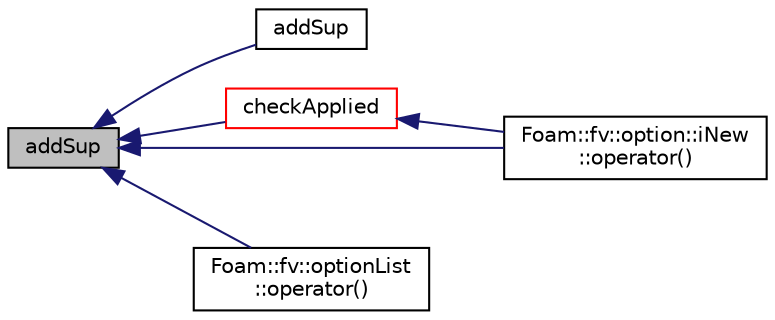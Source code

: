 digraph "addSup"
{
  bgcolor="transparent";
  edge [fontname="Helvetica",fontsize="10",labelfontname="Helvetica",labelfontsize="10"];
  node [fontname="Helvetica",fontsize="10",shape=record];
  rankdir="LR";
  Node1 [label="addSup",height=0.2,width=0.4,color="black", fillcolor="grey75", style="filled", fontcolor="black"];
  Node1 -> Node2 [dir="back",color="midnightblue",fontsize="10",style="solid",fontname="Helvetica"];
  Node2 [label="addSup",height=0.2,width=0.4,color="black",URL="$a01716.html#a921ab0aacd899760d7f4a2ec0b0241bd"];
  Node1 -> Node3 [dir="back",color="midnightblue",fontsize="10",style="solid",fontname="Helvetica"];
  Node3 [label="checkApplied",height=0.2,width=0.4,color="red",URL="$a01716.html#a94bd1878ac9dc3f45476b7fe610e716d",tooltip="Check that the source has been applied. "];
  Node3 -> Node4 [dir="back",color="midnightblue",fontsize="10",style="solid",fontname="Helvetica"];
  Node4 [label="Foam::fv::option::iNew\l::operator()",height=0.2,width=0.4,color="black",URL="$a01074.html#a1f6c080db120519c97fadef8552dd1d4"];
  Node1 -> Node5 [dir="back",color="midnightblue",fontsize="10",style="solid",fontname="Helvetica"];
  Node5 [label="Foam::fv::optionList\l::operator()",height=0.2,width=0.4,color="black",URL="$a01717.html#a5ce36cd03cab6958ea5d3996fcde0484"];
  Node1 -> Node4 [dir="back",color="midnightblue",fontsize="10",style="solid",fontname="Helvetica"];
}
